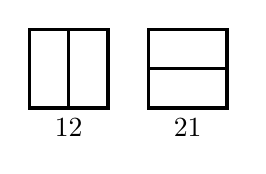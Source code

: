 \begin{tikzpicture}[very thick, scale=.5]
    \draw (0,0) rectangle (1,2);
    \draw (1,0) rectangle (2,2);
    \node at (1,-.5) {12};
\end{tikzpicture}
\quad
\begin{tikzpicture}[very thick, scale=.5]
    \draw (0,1) rectangle (2,2);
    \draw (0,0) rectangle (2,1);
    \node at (1,-.5) {21};
\end{tikzpicture}
\quad
